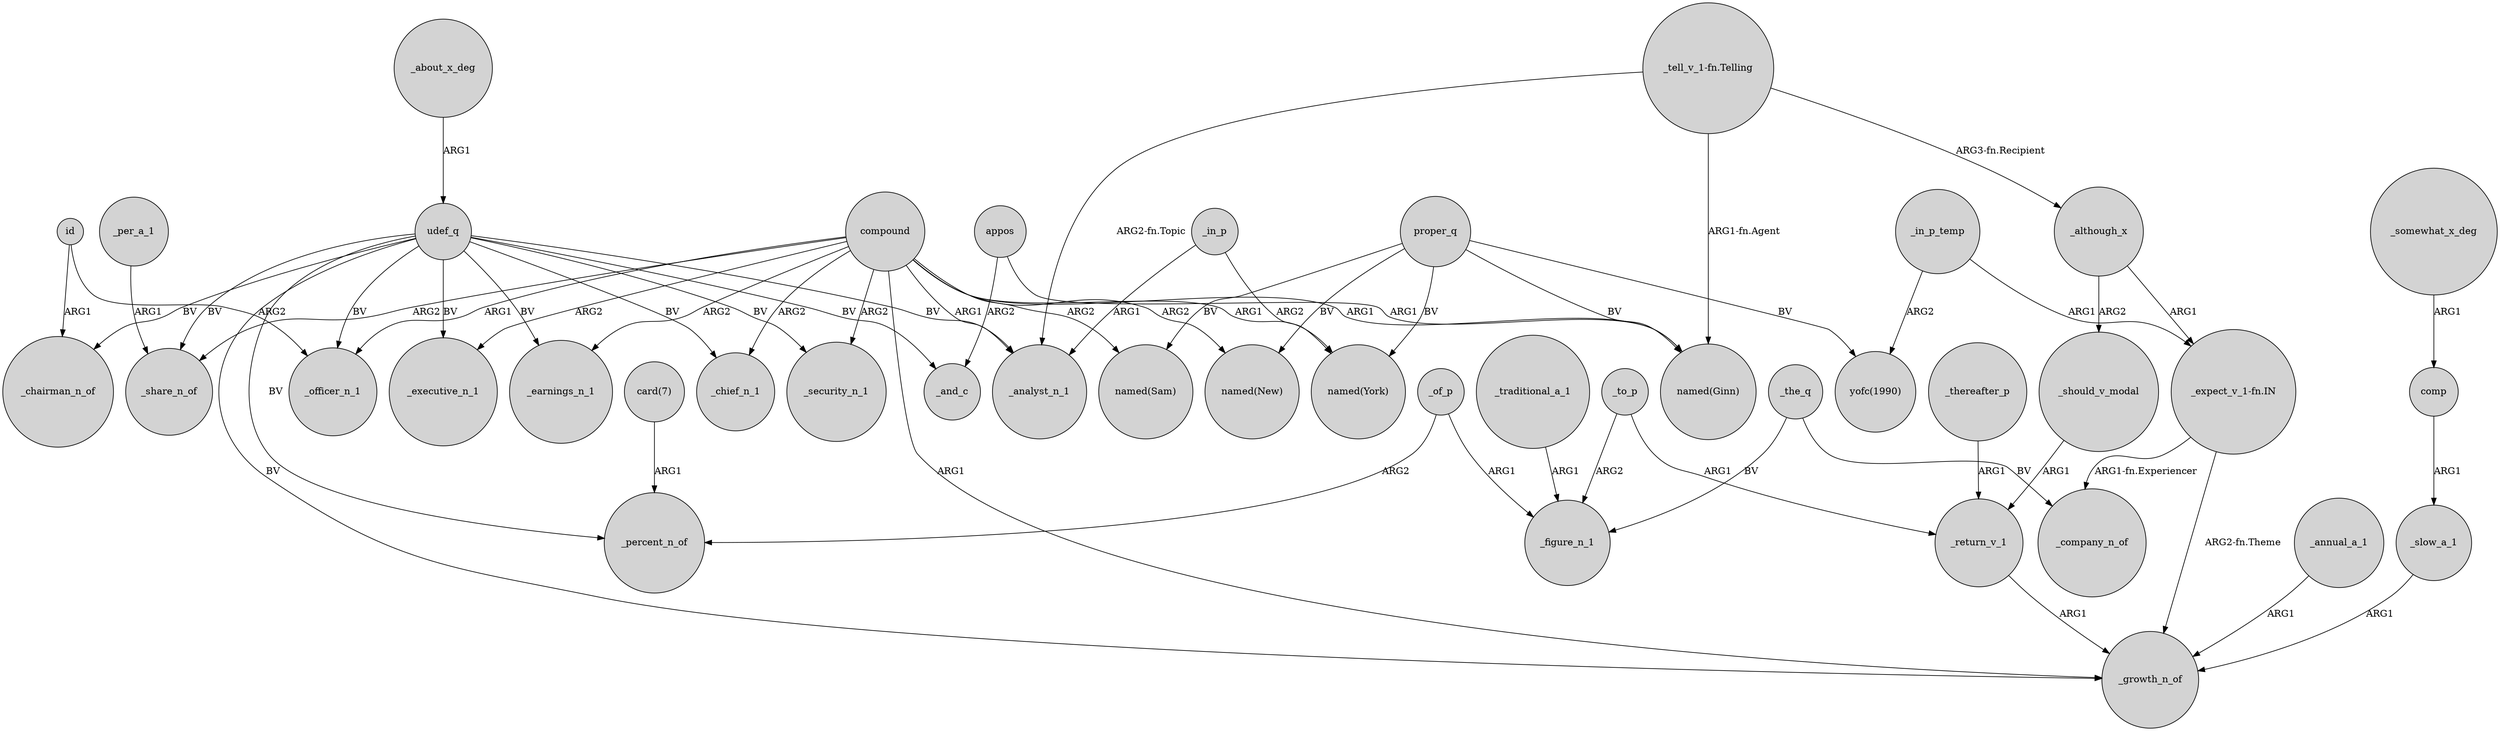 digraph {
	node [shape=circle style=filled]
	_about_x_deg -> udef_q [label=ARG1]
	_in_p_temp -> "_expect_v_1-fn.IN" [label=ARG1]
	compound -> "named(New)" [label=ARG2]
	_to_p -> _return_v_1 [label=ARG1]
	compound -> "named(Sam)" [label=ARG2]
	udef_q -> _executive_n_1 [label=BV]
	_annual_a_1 -> _growth_n_of [label=ARG1]
	proper_q -> "named(New)" [label=BV]
	"_expect_v_1-fn.IN" -> _company_n_of [label="ARG1-fn.Experiencer"]
	_traditional_a_1 -> _figure_n_1 [label=ARG1]
	"card(7)" -> _percent_n_of [label=ARG1]
	compound -> _security_n_1 [label=ARG2]
	udef_q -> _earnings_n_1 [label=BV]
	_per_a_1 -> _share_n_of [label=ARG1]
	"_tell_v_1-fn.Telling" -> _analyst_n_1 [label="ARG2-fn.Topic"]
	"_tell_v_1-fn.Telling" -> _although_x [label="ARG3-fn.Recipient"]
	_somewhat_x_deg -> comp [label=ARG1]
	_in_p -> _analyst_n_1 [label=ARG1]
	compound -> _share_n_of [label=ARG2]
	_in_p_temp -> "yofc(1990)" [label=ARG2]
	proper_q -> "yofc(1990)" [label=BV]
	_although_x -> _should_v_modal [label=ARG2]
	_to_p -> _figure_n_1 [label=ARG2]
	udef_q -> _chairman_n_of [label=BV]
	_the_q -> _company_n_of [label=BV]
	compound -> _chief_n_1 [label=ARG2]
	_the_q -> _figure_n_1 [label=BV]
	"_expect_v_1-fn.IN" -> _growth_n_of [label="ARG2-fn.Theme"]
	compound -> _officer_n_1 [label=ARG1]
	_of_p -> _percent_n_of [label=ARG2]
	compound -> "named(York)" [label=ARG1]
	proper_q -> "named(Sam)" [label=BV]
	appos -> _and_c [label=ARG2]
	id -> _officer_n_1 [label=ARG2]
	udef_q -> _chief_n_1 [label=BV]
	_thereafter_p -> _return_v_1 [label=ARG1]
	udef_q -> _officer_n_1 [label=BV]
	"_tell_v_1-fn.Telling" -> "named(Ginn)" [label="ARG1-fn.Agent"]
	comp -> _slow_a_1 [label=ARG1]
	udef_q -> _share_n_of [label=BV]
	_slow_a_1 -> _growth_n_of [label=ARG1]
	_in_p -> "named(York)" [label=ARG2]
	proper_q -> "named(Ginn)" [label=BV]
	_return_v_1 -> _growth_n_of [label=ARG1]
	_of_p -> _figure_n_1 [label=ARG1]
	compound -> _growth_n_of [label=ARG1]
	_although_x -> "_expect_v_1-fn.IN" [label=ARG1]
	udef_q -> _percent_n_of [label=BV]
	compound -> _earnings_n_1 [label=ARG2]
	proper_q -> "named(York)" [label=BV]
	udef_q -> _and_c [label=BV]
	id -> _chairman_n_of [label=ARG1]
	compound -> _executive_n_1 [label=ARG2]
	udef_q -> _growth_n_of [label=BV]
	compound -> "named(Ginn)" [label=ARG1]
	udef_q -> _analyst_n_1 [label=BV]
	_should_v_modal -> _return_v_1 [label=ARG1]
	udef_q -> _security_n_1 [label=BV]
	appos -> "named(Ginn)" [label=ARG1]
	compound -> _analyst_n_1 [label=ARG1]
}
